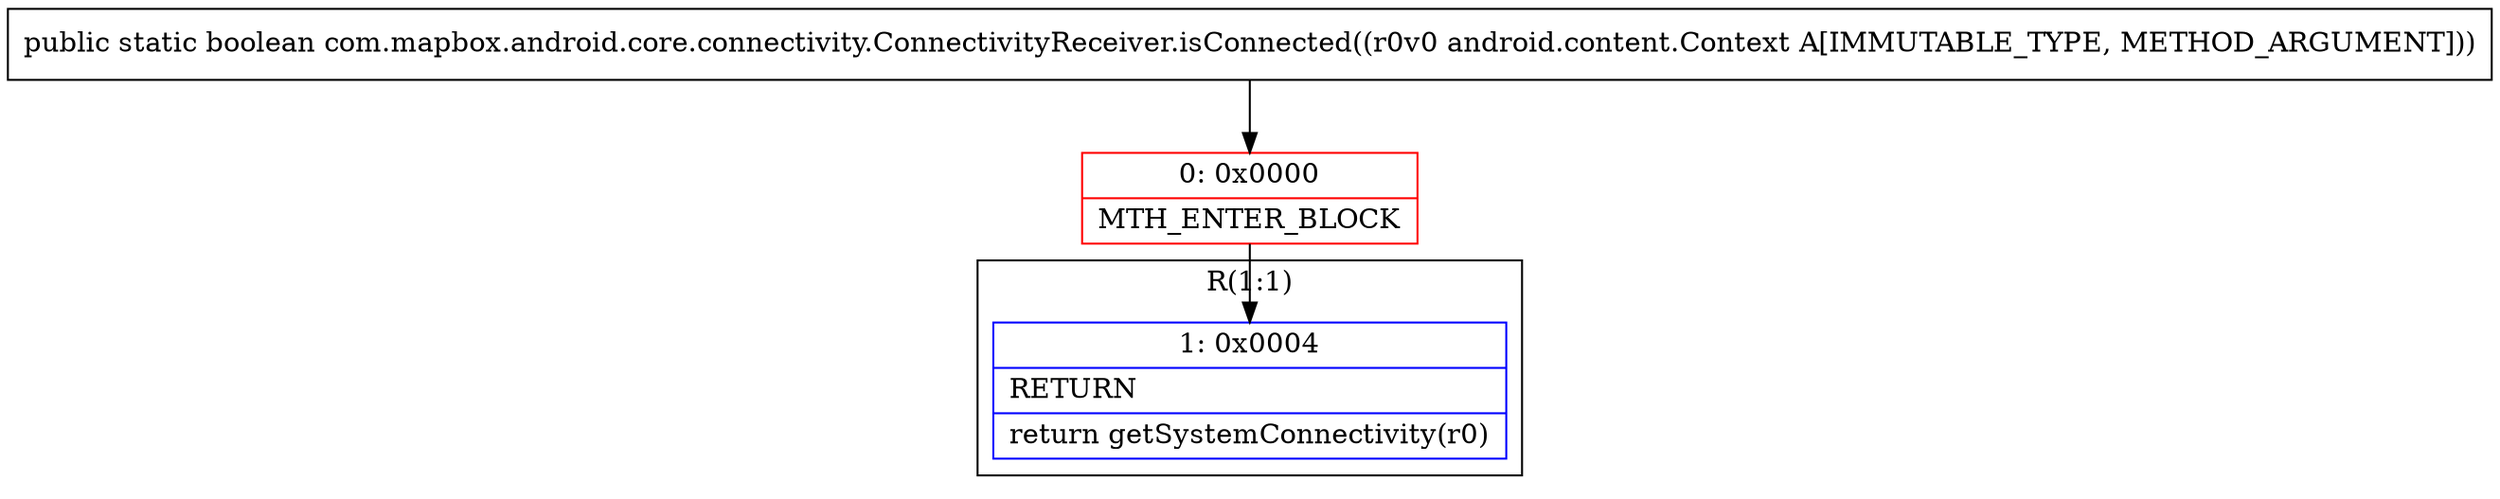 digraph "CFG forcom.mapbox.android.core.connectivity.ConnectivityReceiver.isConnected(Landroid\/content\/Context;)Z" {
subgraph cluster_Region_21243318 {
label = "R(1:1)";
node [shape=record,color=blue];
Node_1 [shape=record,label="{1\:\ 0x0004|RETURN\l|return getSystemConnectivity(r0)\l}"];
}
Node_0 [shape=record,color=red,label="{0\:\ 0x0000|MTH_ENTER_BLOCK\l}"];
MethodNode[shape=record,label="{public static boolean com.mapbox.android.core.connectivity.ConnectivityReceiver.isConnected((r0v0 android.content.Context A[IMMUTABLE_TYPE, METHOD_ARGUMENT])) }"];
MethodNode -> Node_0;
Node_0 -> Node_1;
}

